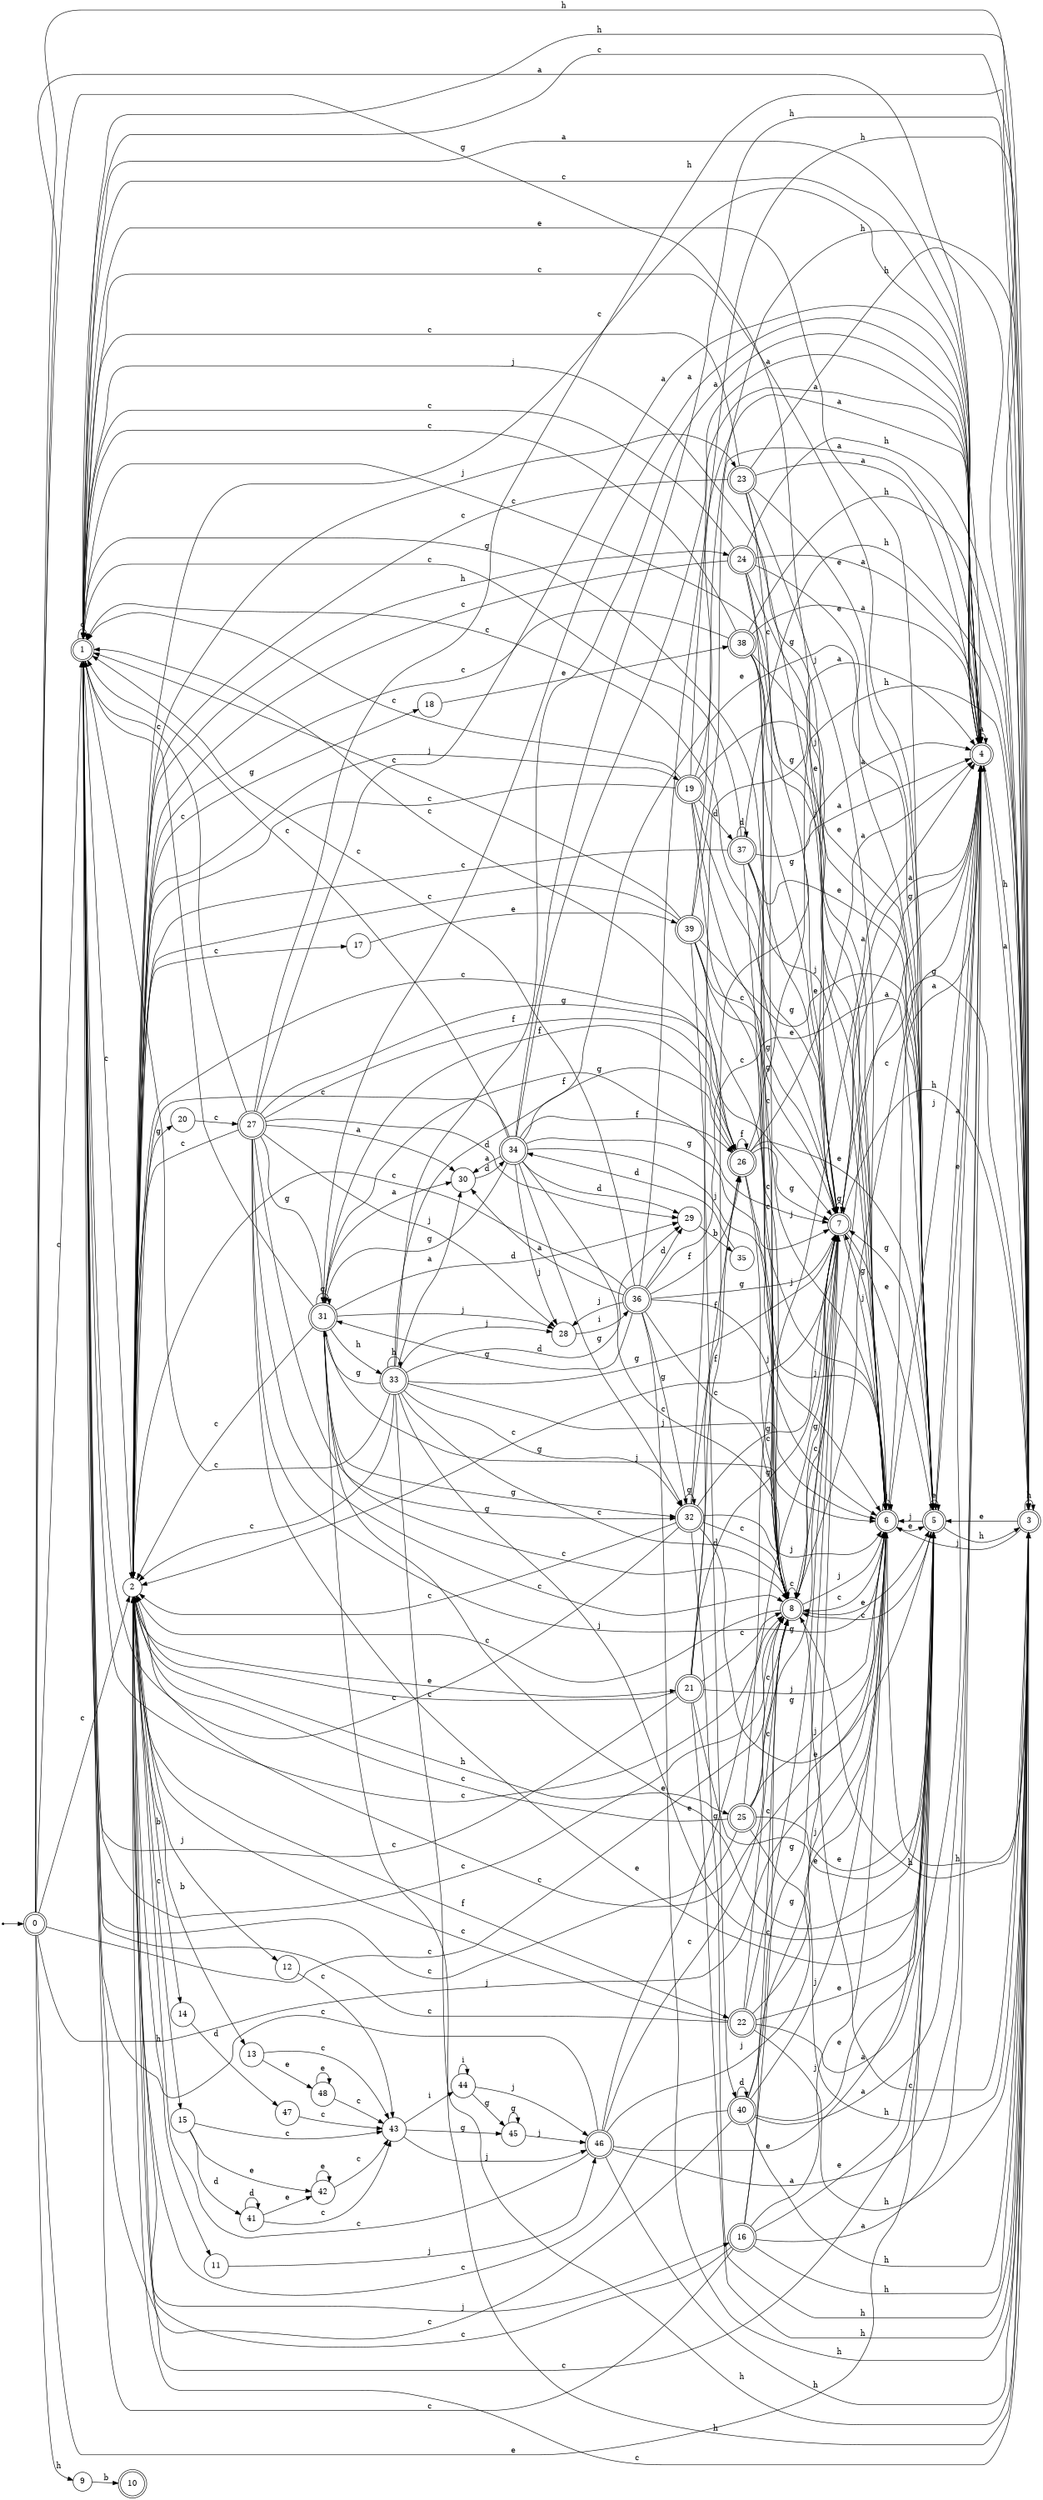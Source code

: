 digraph finite_state_machine {
rankdir=LR;
size="20,20";
node [shape = point]; "dummy0"
node [shape = doublecircle]; "0";"dummy0" -> "0";
node [shape = doublecircle]; "1";node [shape = circle]; "2";
node [shape = doublecircle]; "3";node [shape = doublecircle]; "4";node [shape = doublecircle]; "5";node [shape = doublecircle]; "6";node [shape = doublecircle]; "7";node [shape = doublecircle]; "8";node [shape = circle]; "9";
node [shape = doublecircle]; "10";node [shape = circle]; "11";
node [shape = circle]; "12";
node [shape = circle]; "13";
node [shape = circle]; "14";
node [shape = circle]; "15";
node [shape = doublecircle]; "16";node [shape = circle]; "17";
node [shape = circle]; "18";
node [shape = doublecircle]; "19";node [shape = circle]; "20";
node [shape = doublecircle]; "21";node [shape = doublecircle]; "22";node [shape = doublecircle]; "23";node [shape = doublecircle]; "24";node [shape = doublecircle]; "25";node [shape = doublecircle]; "26";node [shape = doublecircle]; "27";node [shape = circle]; "28";
node [shape = circle]; "29";
node [shape = circle]; "30";
node [shape = doublecircle]; "31";node [shape = doublecircle]; "32";node [shape = doublecircle]; "33";node [shape = doublecircle]; "34";node [shape = circle]; "35";
node [shape = doublecircle]; "36";node [shape = doublecircle]; "37";node [shape = doublecircle]; "38";node [shape = doublecircle]; "39";node [shape = doublecircle]; "40";node [shape = circle]; "41";
node [shape = circle]; "42";
node [shape = circle]; "43";
node [shape = circle]; "44";
node [shape = circle]; "45";
node [shape = doublecircle]; "46";node [shape = circle]; "47";
node [shape = circle]; "48";
"0" -> "8" [label = "c"];
 "0" -> "1" [label = "c"];
 "0" -> "2" [label = "c"];
 "0" -> "9" [label = "h"];
 "0" -> "3" [label = "h"];
 "0" -> "4" [label = "a"];
 "0" -> "5" [label = "e"];
 "0" -> "6" [label = "j"];
 "0" -> "7" [label = "g"];
 "9" -> "10" [label = "b"];
 "8" -> "8" [label = "c"];
 "8" -> "1" [label = "c"];
 "8" -> "2" [label = "c"];
 "8" -> "4" [label = "a"];
 "8" -> "5" [label = "e"];
 "8" -> "6" [label = "j"];
 "8" -> "7" [label = "g"];
 "8" -> "3" [label = "h"];
 "7" -> "7" [label = "g"];
 "7" -> "4" [label = "a"];
 "7" -> "5" [label = "e"];
 "7" -> "6" [label = "j"];
 "7" -> "8" [label = "c"];
 "7" -> "1" [label = "c"];
 "7" -> "2" [label = "c"];
 "7" -> "3" [label = "h"];
 "6" -> "6" [label = "j"];
 "6" -> "4" [label = "a"];
 "6" -> "5" [label = "e"];
 "6" -> "7" [label = "g"];
 "6" -> "8" [label = "c"];
 "6" -> "1" [label = "c"];
 "6" -> "2" [label = "c"];
 "6" -> "3" [label = "h"];
 "5" -> "5" [label = "e"];
 "5" -> "4" [label = "a"];
 "5" -> "6" [label = "j"];
 "5" -> "7" [label = "g"];
 "5" -> "8" [label = "c"];
 "5" -> "1" [label = "c"];
 "5" -> "2" [label = "c"];
 "5" -> "3" [label = "h"];
 "4" -> "4" [label = "a"];
 "4" -> "5" [label = "e"];
 "4" -> "6" [label = "j"];
 "4" -> "7" [label = "g"];
 "4" -> "8" [label = "c"];
 "4" -> "1" [label = "c"];
 "4" -> "2" [label = "c"];
 "4" -> "3" [label = "h"];
 "3" -> "3" [label = "h"];
 "3" -> "8" [label = "c"];
 "3" -> "1" [label = "c"];
 "3" -> "2" [label = "c"];
 "3" -> "4" [label = "a"];
 "3" -> "5" [label = "e"];
 "3" -> "6" [label = "j"];
 "3" -> "7" [label = "g"];
 "2" -> "24" [label = "h"];
 "2" -> "25" [label = "h"];
 "2" -> "11" [label = "h"];
 "2" -> "16" [label = "j"];
 "2" -> "19" [label = "j"];
 "2" -> "12" [label = "j"];
 "2" -> "23" [label = "j"];
 "2" -> "13" [label = "b"];
 "2" -> "14" [label = "b"];
 "2" -> "17" [label = "c"];
 "2" -> "15" [label = "c"];
 "2" -> "18" [label = "g"];
 "2" -> "20" [label = "g"];
 "2" -> "21" [label = "e"];
 "2" -> "22" [label = "f"];
 "25" -> "8" [label = "c"];
 "25" -> "1" [label = "c"];
 "25" -> "2" [label = "c"];
 "25" -> "3" [label = "h"];
 "25" -> "4" [label = "a"];
 "25" -> "5" [label = "e"];
 "25" -> "6" [label = "j"];
 "25" -> "7" [label = "g"];
 "24" -> "8" [label = "c"];
 "24" -> "1" [label = "c"];
 "24" -> "2" [label = "c"];
 "24" -> "3" [label = "h"];
 "24" -> "4" [label = "a"];
 "24" -> "5" [label = "e"];
 "24" -> "6" [label = "j"];
 "24" -> "7" [label = "g"];
 "23" -> "8" [label = "c"];
 "23" -> "1" [label = "c"];
 "23" -> "2" [label = "c"];
 "23" -> "3" [label = "h"];
 "23" -> "4" [label = "a"];
 "23" -> "5" [label = "e"];
 "23" -> "6" [label = "j"];
 "23" -> "7" [label = "g"];
 "22" -> "8" [label = "c"];
 "22" -> "1" [label = "c"];
 "22" -> "2" [label = "c"];
 "22" -> "3" [label = "h"];
 "22" -> "4" [label = "a"];
 "22" -> "5" [label = "e"];
 "22" -> "6" [label = "j"];
 "22" -> "7" [label = "g"];
 "21" -> "26" [label = "f"];
 "21" -> "8" [label = "c"];
 "21" -> "1" [label = "c"];
 "21" -> "2" [label = "c"];
 "21" -> "3" [label = "h"];
 "21" -> "4" [label = "a"];
 "21" -> "5" [label = "e"];
 "21" -> "6" [label = "j"];
 "21" -> "7" [label = "g"];
 "26" -> "26" [label = "f"];
 "26" -> "8" [label = "c"];
 "26" -> "1" [label = "c"];
 "26" -> "2" [label = "c"];
 "26" -> "3" [label = "h"];
 "26" -> "4" [label = "a"];
 "26" -> "5" [label = "e"];
 "26" -> "6" [label = "j"];
 "26" -> "7" [label = "g"];
 "20" -> "27" [label = "c"];
 "27" -> "28" [label = "j"];
 "27" -> "6" [label = "j"];
 "27" -> "29" [label = "d"];
 "27" -> "4" [label = "a"];
 "27" -> "30" [label = "a"];
 "27" -> "32" [label = "g"];
 "27" -> "7" [label = "g"];
 "27" -> "31" [label = "g"];
 "27" -> "26" [label = "f"];
 "27" -> "8" [label = "c"];
 "27" -> "1" [label = "c"];
 "27" -> "2" [label = "c"];
 "27" -> "3" [label = "h"];
 "27" -> "5" [label = "e"];
 "32" -> "32" [label = "g"];
 "32" -> "7" [label = "g"];
 "32" -> "26" [label = "f"];
 "32" -> "8" [label = "c"];
 "32" -> "1" [label = "c"];
 "32" -> "2" [label = "c"];
 "32" -> "3" [label = "h"];
 "32" -> "4" [label = "a"];
 "32" -> "5" [label = "e"];
 "32" -> "6" [label = "j"];
 "31" -> "32" [label = "g"];
 "31" -> "7" [label = "g"];
 "31" -> "31" [label = "g"];
 "31" -> "33" [label = "h"];
 "31" -> "3" [label = "h"];
 "31" -> "28" [label = "j"];
 "31" -> "6" [label = "j"];
 "31" -> "29" [label = "d"];
 "31" -> "4" [label = "a"];
 "31" -> "30" [label = "a"];
 "31" -> "26" [label = "f"];
 "31" -> "8" [label = "c"];
 "31" -> "1" [label = "c"];
 "31" -> "2" [label = "c"];
 "31" -> "5" [label = "e"];
 "33" -> "33" [label = "h"];
 "33" -> "3" [label = "h"];
 "33" -> "32" [label = "g"];
 "33" -> "7" [label = "g"];
 "33" -> "31" [label = "g"];
 "33" -> "28" [label = "j"];
 "33" -> "6" [label = "j"];
 "33" -> "29" [label = "d"];
 "33" -> "4" [label = "a"];
 "33" -> "30" [label = "a"];
 "33" -> "26" [label = "f"];
 "33" -> "8" [label = "c"];
 "33" -> "1" [label = "c"];
 "33" -> "2" [label = "c"];
 "33" -> "5" [label = "e"];
 "30" -> "34" [label = "d"];
 "34" -> "29" [label = "d"];
 "34" -> "4" [label = "a"];
 "34" -> "30" [label = "a"];
 "34" -> "28" [label = "j"];
 "34" -> "6" [label = "j"];
 "34" -> "32" [label = "g"];
 "34" -> "7" [label = "g"];
 "34" -> "31" [label = "g"];
 "34" -> "26" [label = "f"];
 "34" -> "8" [label = "c"];
 "34" -> "1" [label = "c"];
 "34" -> "2" [label = "c"];
 "34" -> "3" [label = "h"];
 "34" -> "5" [label = "e"];
 "29" -> "35" [label = "b"];
 "35" -> "34" [label = "d"];
 "28" -> "36" [label = "i"];
 "36" -> "28" [label = "j"];
 "36" -> "6" [label = "j"];
 "36" -> "29" [label = "d"];
 "36" -> "4" [label = "a"];
 "36" -> "30" [label = "a"];
 "36" -> "32" [label = "g"];
 "36" -> "7" [label = "g"];
 "36" -> "31" [label = "g"];
 "36" -> "26" [label = "f"];
 "36" -> "8" [label = "c"];
 "36" -> "1" [label = "c"];
 "36" -> "2" [label = "c"];
 "36" -> "3" [label = "h"];
 "36" -> "5" [label = "e"];
 "19" -> "37" [label = "d"];
 "19" -> "8" [label = "c"];
 "19" -> "1" [label = "c"];
 "19" -> "2" [label = "c"];
 "19" -> "3" [label = "h"];
 "19" -> "4" [label = "a"];
 "19" -> "5" [label = "e"];
 "19" -> "6" [label = "j"];
 "19" -> "7" [label = "g"];
 "37" -> "37" [label = "d"];
 "37" -> "8" [label = "c"];
 "37" -> "1" [label = "c"];
 "37" -> "2" [label = "c"];
 "37" -> "3" [label = "h"];
 "37" -> "4" [label = "a"];
 "37" -> "5" [label = "e"];
 "37" -> "6" [label = "j"];
 "37" -> "7" [label = "g"];
 "18" -> "38" [label = "e"];
 "38" -> "8" [label = "c"];
 "38" -> "1" [label = "c"];
 "38" -> "2" [label = "c"];
 "38" -> "3" [label = "h"];
 "38" -> "4" [label = "a"];
 "38" -> "5" [label = "e"];
 "38" -> "6" [label = "j"];
 "38" -> "7" [label = "g"];
 "17" -> "39" [label = "e"];
 "39" -> "40" [label = "d"];
 "39" -> "8" [label = "c"];
 "39" -> "1" [label = "c"];
 "39" -> "2" [label = "c"];
 "39" -> "3" [label = "h"];
 "39" -> "4" [label = "a"];
 "39" -> "5" [label = "e"];
 "39" -> "6" [label = "j"];
 "39" -> "7" [label = "g"];
 "40" -> "40" [label = "d"];
 "40" -> "8" [label = "c"];
 "40" -> "1" [label = "c"];
 "40" -> "2" [label = "c"];
 "40" -> "3" [label = "h"];
 "40" -> "4" [label = "a"];
 "40" -> "5" [label = "e"];
 "40" -> "6" [label = "j"];
 "40" -> "7" [label = "g"];
 "16" -> "8" [label = "c"];
 "16" -> "1" [label = "c"];
 "16" -> "2" [label = "c"];
 "16" -> "3" [label = "h"];
 "16" -> "4" [label = "a"];
 "16" -> "5" [label = "e"];
 "16" -> "6" [label = "j"];
 "16" -> "7" [label = "g"];
 "15" -> "41" [label = "d"];
 "15" -> "42" [label = "e"];
 "15" -> "43" [label = "c"];
 "43" -> "44" [label = "i"];
 "43" -> "45" [label = "g"];
 "43" -> "46" [label = "j"];
 "46" -> "8" [label = "c"];
 "46" -> "1" [label = "c"];
 "46" -> "2" [label = "c"];
 "46" -> "3" [label = "h"];
 "46" -> "4" [label = "a"];
 "46" -> "5" [label = "e"];
 "46" -> "6" [label = "j"];
 "46" -> "7" [label = "g"];
 "45" -> "45" [label = "g"];
 "45" -> "46" [label = "j"];
 "44" -> "44" [label = "i"];
 "44" -> "45" [label = "g"];
 "44" -> "46" [label = "j"];
 "42" -> "42" [label = "e"];
 "42" -> "43" [label = "c"];
 "41" -> "41" [label = "d"];
 "41" -> "42" [label = "e"];
 "41" -> "43" [label = "c"];
 "14" -> "47" [label = "d"];
 "47" -> "43" [label = "c"];
 "13" -> "48" [label = "e"];
 "13" -> "43" [label = "c"];
 "48" -> "48" [label = "e"];
 "48" -> "43" [label = "c"];
 "12" -> "43" [label = "c"];
 "11" -> "46" [label = "j"];
 "1" -> "8" [label = "c"];
 "1" -> "1" [label = "c"];
 "1" -> "2" [label = "c"];
 "1" -> "3" [label = "h"];
 "1" -> "4" [label = "a"];
 "1" -> "5" [label = "e"];
 "1" -> "6" [label = "j"];
 "1" -> "7" [label = "g"];
 }
